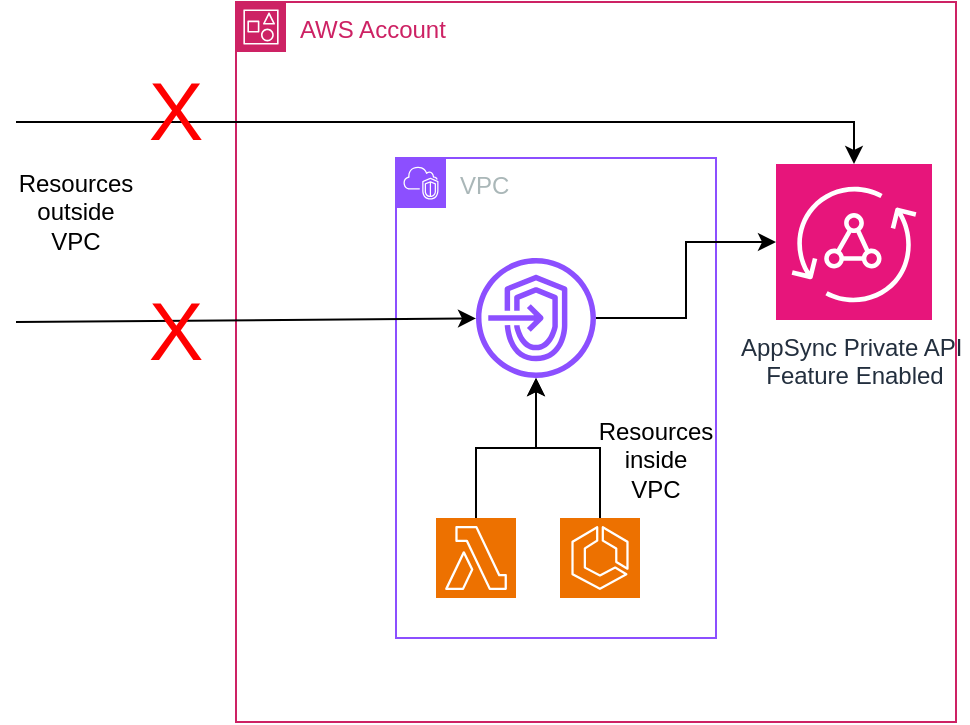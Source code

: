 <mxfile version="24.4.14" type="github">
  <diagram name="Page-1" id="xVhTuISEWn58oLFt3E9C">
    <mxGraphModel dx="746" dy="459" grid="1" gridSize="10" guides="1" tooltips="1" connect="1" arrows="1" fold="1" page="1" pageScale="1" pageWidth="850" pageHeight="1100" math="0" shadow="0">
      <root>
        <mxCell id="0" />
        <mxCell id="1" parent="0" />
        <mxCell id="n0Xr9wfvZ5Cfgjwf-X7h-1" value="AWS Account" style="points=[[0,0],[0.25,0],[0.5,0],[0.75,0],[1,0],[1,0.25],[1,0.5],[1,0.75],[1,1],[0.75,1],[0.5,1],[0.25,1],[0,1],[0,0.75],[0,0.5],[0,0.25]];outlineConnect=0;gradientColor=none;html=1;whiteSpace=wrap;fontSize=12;fontStyle=0;container=1;pointerEvents=0;collapsible=0;recursiveResize=0;shape=mxgraph.aws4.group;grIcon=mxgraph.aws4.group_account;strokeColor=#CD2264;fillColor=none;verticalAlign=top;align=left;spacingLeft=30;fontColor=#CD2264;dashed=0;" vertex="1" parent="1">
          <mxGeometry x="230" y="80" width="360" height="360" as="geometry" />
        </mxCell>
        <mxCell id="n0Xr9wfvZ5Cfgjwf-X7h-2" value="VPC" style="points=[[0,0],[0.25,0],[0.5,0],[0.75,0],[1,0],[1,0.25],[1,0.5],[1,0.75],[1,1],[0.75,1],[0.5,1],[0.25,1],[0,1],[0,0.75],[0,0.5],[0,0.25]];outlineConnect=0;gradientColor=none;html=1;whiteSpace=wrap;fontSize=12;fontStyle=0;container=1;pointerEvents=0;collapsible=0;recursiveResize=0;shape=mxgraph.aws4.group;grIcon=mxgraph.aws4.group_vpc2;strokeColor=#8C4FFF;fillColor=none;verticalAlign=top;align=left;spacingLeft=30;fontColor=#AAB7B8;dashed=0;" vertex="1" parent="n0Xr9wfvZ5Cfgjwf-X7h-1">
          <mxGeometry x="80" y="78" width="160" height="240" as="geometry" />
        </mxCell>
        <mxCell id="n0Xr9wfvZ5Cfgjwf-X7h-3" value="" style="sketch=0;outlineConnect=0;fontColor=#232F3E;gradientColor=none;fillColor=#8C4FFF;strokeColor=none;dashed=0;verticalLabelPosition=bottom;verticalAlign=top;align=center;html=1;fontSize=12;fontStyle=0;aspect=fixed;pointerEvents=1;shape=mxgraph.aws4.endpoints;" vertex="1" parent="n0Xr9wfvZ5Cfgjwf-X7h-2">
          <mxGeometry x="40" y="50" width="60" height="60" as="geometry" />
        </mxCell>
        <mxCell id="n0Xr9wfvZ5Cfgjwf-X7h-13" style="edgeStyle=orthogonalEdgeStyle;rounded=0;orthogonalLoop=1;jettySize=auto;html=1;exitX=0.5;exitY=0;exitDx=0;exitDy=0;exitPerimeter=0;" edge="1" parent="n0Xr9wfvZ5Cfgjwf-X7h-2" source="n0Xr9wfvZ5Cfgjwf-X7h-9" target="n0Xr9wfvZ5Cfgjwf-X7h-3">
          <mxGeometry relative="1" as="geometry" />
        </mxCell>
        <mxCell id="n0Xr9wfvZ5Cfgjwf-X7h-9" value="" style="sketch=0;points=[[0,0,0],[0.25,0,0],[0.5,0,0],[0.75,0,0],[1,0,0],[0,1,0],[0.25,1,0],[0.5,1,0],[0.75,1,0],[1,1,0],[0,0.25,0],[0,0.5,0],[0,0.75,0],[1,0.25,0],[1,0.5,0],[1,0.75,0]];outlineConnect=0;fontColor=#232F3E;fillColor=#ED7100;strokeColor=#ffffff;dashed=0;verticalLabelPosition=bottom;verticalAlign=top;align=center;html=1;fontSize=12;fontStyle=0;aspect=fixed;shape=mxgraph.aws4.resourceIcon;resIcon=mxgraph.aws4.lambda;" vertex="1" parent="n0Xr9wfvZ5Cfgjwf-X7h-2">
          <mxGeometry x="20" y="180" width="40" height="40" as="geometry" />
        </mxCell>
        <mxCell id="n0Xr9wfvZ5Cfgjwf-X7h-12" style="edgeStyle=orthogonalEdgeStyle;rounded=0;orthogonalLoop=1;jettySize=auto;html=1;exitX=0.5;exitY=0;exitDx=0;exitDy=0;exitPerimeter=0;" edge="1" parent="n0Xr9wfvZ5Cfgjwf-X7h-2" source="n0Xr9wfvZ5Cfgjwf-X7h-10" target="n0Xr9wfvZ5Cfgjwf-X7h-3">
          <mxGeometry relative="1" as="geometry" />
        </mxCell>
        <mxCell id="n0Xr9wfvZ5Cfgjwf-X7h-10" value="" style="sketch=0;points=[[0,0,0],[0.25,0,0],[0.5,0,0],[0.75,0,0],[1,0,0],[0,1,0],[0.25,1,0],[0.5,1,0],[0.75,1,0],[1,1,0],[0,0.25,0],[0,0.5,0],[0,0.75,0],[1,0.25,0],[1,0.5,0],[1,0.75,0]];outlineConnect=0;fontColor=#232F3E;fillColor=#ED7100;strokeColor=#ffffff;dashed=0;verticalLabelPosition=bottom;verticalAlign=top;align=center;html=1;fontSize=12;fontStyle=0;aspect=fixed;shape=mxgraph.aws4.resourceIcon;resIcon=mxgraph.aws4.ecs;" vertex="1" parent="n0Xr9wfvZ5Cfgjwf-X7h-2">
          <mxGeometry x="82" y="180" width="40" height="40" as="geometry" />
        </mxCell>
        <mxCell id="n0Xr9wfvZ5Cfgjwf-X7h-22" value="Resources inside VPC" style="text;strokeColor=none;align=center;fillColor=none;html=1;verticalAlign=middle;whiteSpace=wrap;rounded=0;" vertex="1" parent="n0Xr9wfvZ5Cfgjwf-X7h-2">
          <mxGeometry x="100" y="130" width="60" height="42" as="geometry" />
        </mxCell>
        <mxCell id="n0Xr9wfvZ5Cfgjwf-X7h-4" value="AppSync Private API&amp;nbsp;&lt;div&gt;Feature Enabled&lt;/div&gt;" style="sketch=0;points=[[0,0,0],[0.25,0,0],[0.5,0,0],[0.75,0,0],[1,0,0],[0,1,0],[0.25,1,0],[0.5,1,0],[0.75,1,0],[1,1,0],[0,0.25,0],[0,0.5,0],[0,0.75,0],[1,0.25,0],[1,0.5,0],[1,0.75,0]];outlineConnect=0;fontColor=#232F3E;fillColor=#E7157B;strokeColor=#ffffff;dashed=0;verticalLabelPosition=bottom;verticalAlign=top;align=center;html=1;fontSize=12;fontStyle=0;aspect=fixed;shape=mxgraph.aws4.resourceIcon;resIcon=mxgraph.aws4.appsync;" vertex="1" parent="n0Xr9wfvZ5Cfgjwf-X7h-1">
          <mxGeometry x="270" y="81" width="78" height="78" as="geometry" />
        </mxCell>
        <mxCell id="n0Xr9wfvZ5Cfgjwf-X7h-5" style="edgeStyle=orthogonalEdgeStyle;rounded=0;orthogonalLoop=1;jettySize=auto;html=1;" edge="1" parent="n0Xr9wfvZ5Cfgjwf-X7h-1" source="n0Xr9wfvZ5Cfgjwf-X7h-3" target="n0Xr9wfvZ5Cfgjwf-X7h-4">
          <mxGeometry relative="1" as="geometry" />
        </mxCell>
        <mxCell id="n0Xr9wfvZ5Cfgjwf-X7h-14" value="" style="edgeStyle=none;orthogonalLoop=1;jettySize=auto;html=1;rounded=0;" edge="1" parent="1" target="n0Xr9wfvZ5Cfgjwf-X7h-3">
          <mxGeometry width="80" relative="1" as="geometry">
            <mxPoint x="120" y="240" as="sourcePoint" />
            <mxPoint x="460" y="340" as="targetPoint" />
            <Array as="points" />
          </mxGeometry>
        </mxCell>
        <mxCell id="n0Xr9wfvZ5Cfgjwf-X7h-17" value="X" style="text;strokeColor=none;align=center;fillColor=none;html=1;verticalAlign=middle;whiteSpace=wrap;rounded=0;fontSize=41;fontColor=#FF0000;" vertex="1" parent="1">
          <mxGeometry x="170" y="230" width="60" height="30" as="geometry" />
        </mxCell>
        <mxCell id="n0Xr9wfvZ5Cfgjwf-X7h-19" value="" style="edgeStyle=none;orthogonalLoop=1;jettySize=auto;html=1;rounded=0;entryX=0.5;entryY=0;entryDx=0;entryDy=0;entryPerimeter=0;" edge="1" parent="1" target="n0Xr9wfvZ5Cfgjwf-X7h-4">
          <mxGeometry width="80" relative="1" as="geometry">
            <mxPoint x="120" y="140" as="sourcePoint" />
            <mxPoint x="460" y="340" as="targetPoint" />
            <Array as="points">
              <mxPoint x="539" y="140" />
            </Array>
          </mxGeometry>
        </mxCell>
        <mxCell id="n0Xr9wfvZ5Cfgjwf-X7h-20" value="X" style="text;strokeColor=none;align=center;fillColor=none;html=1;verticalAlign=middle;whiteSpace=wrap;rounded=0;fontSize=41;fontColor=#FF0000;" vertex="1" parent="1">
          <mxGeometry x="170" y="120" width="60" height="30" as="geometry" />
        </mxCell>
        <mxCell id="n0Xr9wfvZ5Cfgjwf-X7h-21" value="Resources outside VPC" style="text;strokeColor=none;align=center;fillColor=none;html=1;verticalAlign=middle;whiteSpace=wrap;rounded=0;" vertex="1" parent="1">
          <mxGeometry x="120" y="160" width="60" height="50" as="geometry" />
        </mxCell>
      </root>
    </mxGraphModel>
  </diagram>
</mxfile>
